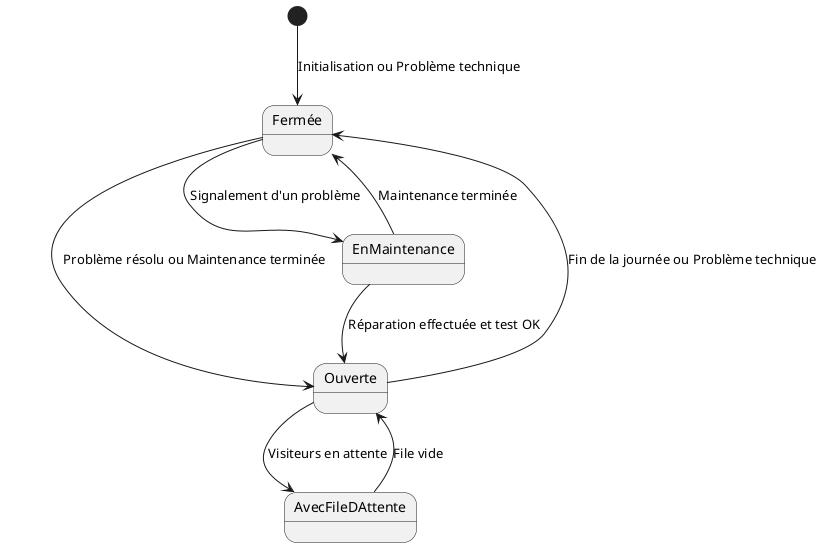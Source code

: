 @startuml name
[*] --> Fermée : Initialisation ou Problème technique

Fermée --> Ouverte : Problème résolu ou Maintenance terminée
Fermée --> EnMaintenance : Signalement d'un problème

Ouverte --> AvecFileDAttente : Visiteurs en attente
AvecFileDAttente --> Ouverte : File vide
Ouverte --> Fermée : Fin de la journée ou Problème technique

EnMaintenance --> Fermée : Maintenance terminée
EnMaintenance --> Ouverte : Réparation effectuée et test OK

state Fermée
state Ouverte
state AvecFileDAttente
state EnMaintenance
@enduml
